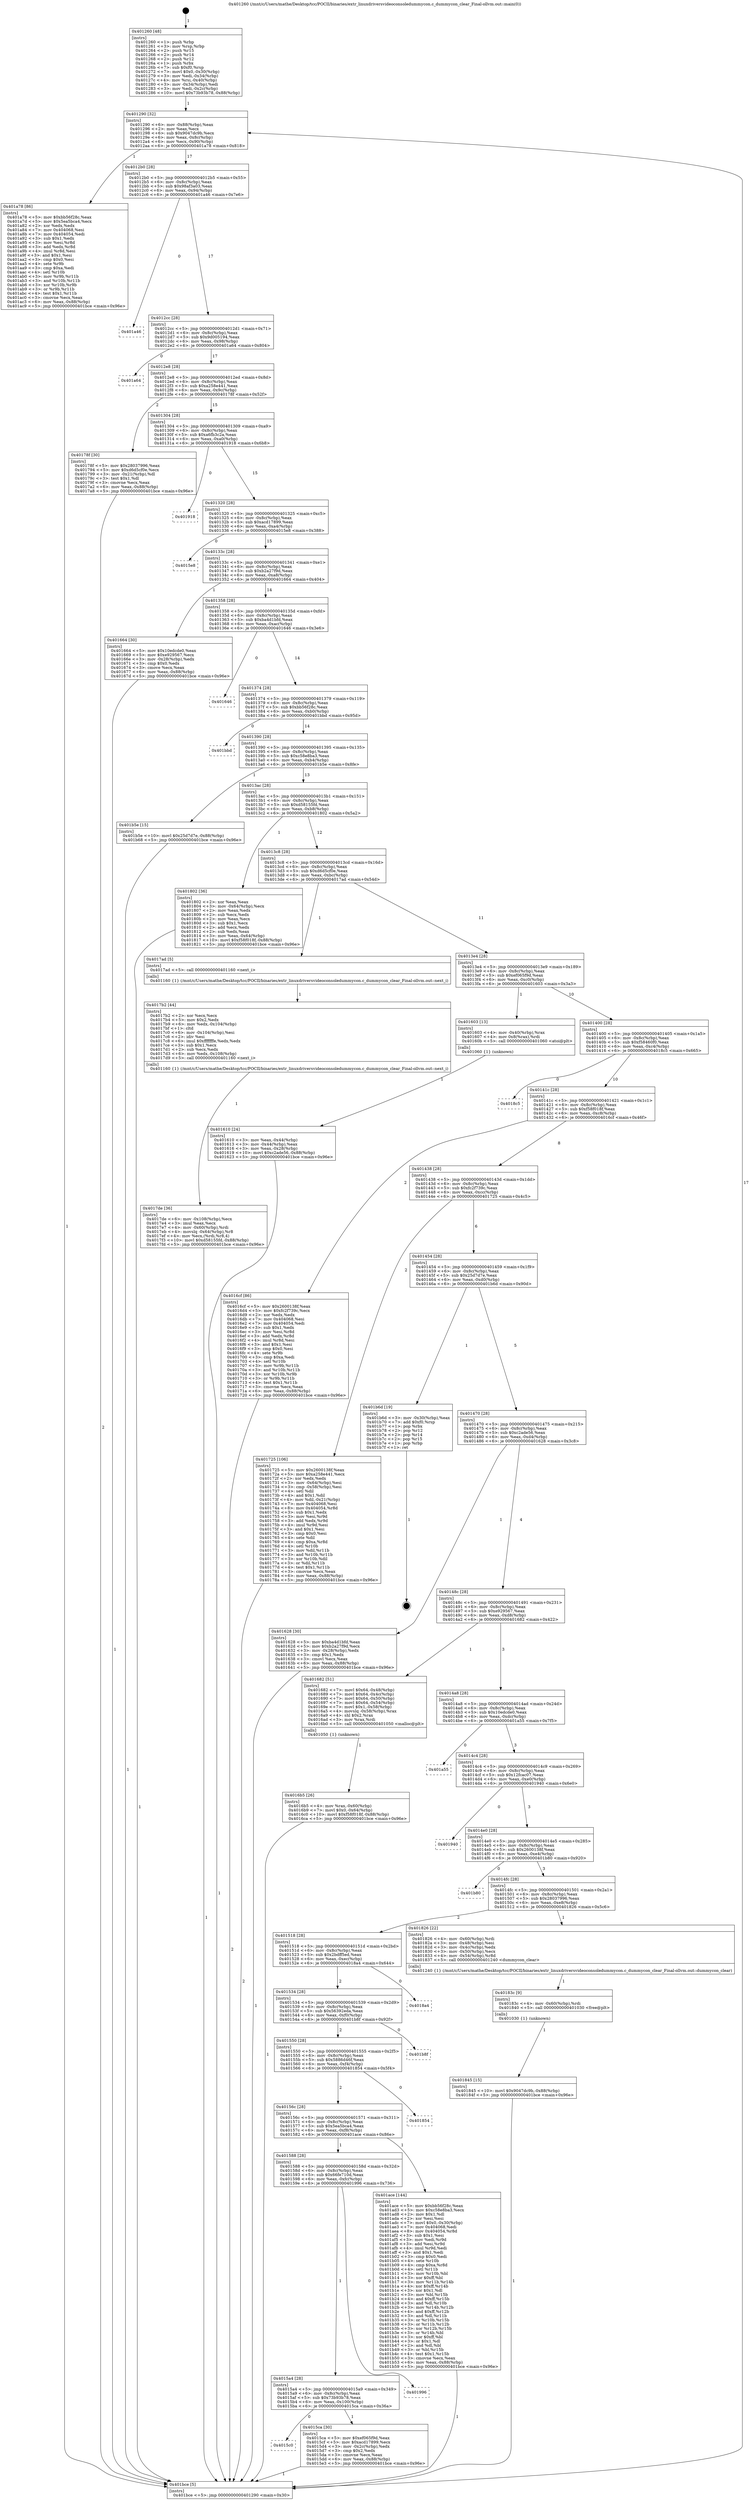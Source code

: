digraph "0x401260" {
  label = "0x401260 (/mnt/c/Users/mathe/Desktop/tcc/POCII/binaries/extr_linuxdriversvideoconsoledummycon.c_dummycon_clear_Final-ollvm.out::main(0))"
  labelloc = "t"
  node[shape=record]

  Entry [label="",width=0.3,height=0.3,shape=circle,fillcolor=black,style=filled]
  "0x401290" [label="{
     0x401290 [32]\l
     | [instrs]\l
     &nbsp;&nbsp;0x401290 \<+6\>: mov -0x88(%rbp),%eax\l
     &nbsp;&nbsp;0x401296 \<+2\>: mov %eax,%ecx\l
     &nbsp;&nbsp;0x401298 \<+6\>: sub $0x9047dc9b,%ecx\l
     &nbsp;&nbsp;0x40129e \<+6\>: mov %eax,-0x8c(%rbp)\l
     &nbsp;&nbsp;0x4012a4 \<+6\>: mov %ecx,-0x90(%rbp)\l
     &nbsp;&nbsp;0x4012aa \<+6\>: je 0000000000401a78 \<main+0x818\>\l
  }"]
  "0x401a78" [label="{
     0x401a78 [86]\l
     | [instrs]\l
     &nbsp;&nbsp;0x401a78 \<+5\>: mov $0xbb56f28c,%eax\l
     &nbsp;&nbsp;0x401a7d \<+5\>: mov $0x5ea5bca4,%ecx\l
     &nbsp;&nbsp;0x401a82 \<+2\>: xor %edx,%edx\l
     &nbsp;&nbsp;0x401a84 \<+7\>: mov 0x404068,%esi\l
     &nbsp;&nbsp;0x401a8b \<+7\>: mov 0x404054,%edi\l
     &nbsp;&nbsp;0x401a92 \<+3\>: sub $0x1,%edx\l
     &nbsp;&nbsp;0x401a95 \<+3\>: mov %esi,%r8d\l
     &nbsp;&nbsp;0x401a98 \<+3\>: add %edx,%r8d\l
     &nbsp;&nbsp;0x401a9b \<+4\>: imul %r8d,%esi\l
     &nbsp;&nbsp;0x401a9f \<+3\>: and $0x1,%esi\l
     &nbsp;&nbsp;0x401aa2 \<+3\>: cmp $0x0,%esi\l
     &nbsp;&nbsp;0x401aa5 \<+4\>: sete %r9b\l
     &nbsp;&nbsp;0x401aa9 \<+3\>: cmp $0xa,%edi\l
     &nbsp;&nbsp;0x401aac \<+4\>: setl %r10b\l
     &nbsp;&nbsp;0x401ab0 \<+3\>: mov %r9b,%r11b\l
     &nbsp;&nbsp;0x401ab3 \<+3\>: and %r10b,%r11b\l
     &nbsp;&nbsp;0x401ab6 \<+3\>: xor %r10b,%r9b\l
     &nbsp;&nbsp;0x401ab9 \<+3\>: or %r9b,%r11b\l
     &nbsp;&nbsp;0x401abc \<+4\>: test $0x1,%r11b\l
     &nbsp;&nbsp;0x401ac0 \<+3\>: cmovne %ecx,%eax\l
     &nbsp;&nbsp;0x401ac3 \<+6\>: mov %eax,-0x88(%rbp)\l
     &nbsp;&nbsp;0x401ac9 \<+5\>: jmp 0000000000401bce \<main+0x96e\>\l
  }"]
  "0x4012b0" [label="{
     0x4012b0 [28]\l
     | [instrs]\l
     &nbsp;&nbsp;0x4012b0 \<+5\>: jmp 00000000004012b5 \<main+0x55\>\l
     &nbsp;&nbsp;0x4012b5 \<+6\>: mov -0x8c(%rbp),%eax\l
     &nbsp;&nbsp;0x4012bb \<+5\>: sub $0x98af3a03,%eax\l
     &nbsp;&nbsp;0x4012c0 \<+6\>: mov %eax,-0x94(%rbp)\l
     &nbsp;&nbsp;0x4012c6 \<+6\>: je 0000000000401a46 \<main+0x7e6\>\l
  }"]
  Exit [label="",width=0.3,height=0.3,shape=circle,fillcolor=black,style=filled,peripheries=2]
  "0x401a46" [label="{
     0x401a46\l
  }", style=dashed]
  "0x4012cc" [label="{
     0x4012cc [28]\l
     | [instrs]\l
     &nbsp;&nbsp;0x4012cc \<+5\>: jmp 00000000004012d1 \<main+0x71\>\l
     &nbsp;&nbsp;0x4012d1 \<+6\>: mov -0x8c(%rbp),%eax\l
     &nbsp;&nbsp;0x4012d7 \<+5\>: sub $0x9d005194,%eax\l
     &nbsp;&nbsp;0x4012dc \<+6\>: mov %eax,-0x98(%rbp)\l
     &nbsp;&nbsp;0x4012e2 \<+6\>: je 0000000000401a64 \<main+0x804\>\l
  }"]
  "0x401845" [label="{
     0x401845 [15]\l
     | [instrs]\l
     &nbsp;&nbsp;0x401845 \<+10\>: movl $0x9047dc9b,-0x88(%rbp)\l
     &nbsp;&nbsp;0x40184f \<+5\>: jmp 0000000000401bce \<main+0x96e\>\l
  }"]
  "0x401a64" [label="{
     0x401a64\l
  }", style=dashed]
  "0x4012e8" [label="{
     0x4012e8 [28]\l
     | [instrs]\l
     &nbsp;&nbsp;0x4012e8 \<+5\>: jmp 00000000004012ed \<main+0x8d\>\l
     &nbsp;&nbsp;0x4012ed \<+6\>: mov -0x8c(%rbp),%eax\l
     &nbsp;&nbsp;0x4012f3 \<+5\>: sub $0xa258e441,%eax\l
     &nbsp;&nbsp;0x4012f8 \<+6\>: mov %eax,-0x9c(%rbp)\l
     &nbsp;&nbsp;0x4012fe \<+6\>: je 000000000040178f \<main+0x52f\>\l
  }"]
  "0x40183c" [label="{
     0x40183c [9]\l
     | [instrs]\l
     &nbsp;&nbsp;0x40183c \<+4\>: mov -0x60(%rbp),%rdi\l
     &nbsp;&nbsp;0x401840 \<+5\>: call 0000000000401030 \<free@plt\>\l
     | [calls]\l
     &nbsp;&nbsp;0x401030 \{1\} (unknown)\l
  }"]
  "0x40178f" [label="{
     0x40178f [30]\l
     | [instrs]\l
     &nbsp;&nbsp;0x40178f \<+5\>: mov $0x28037996,%eax\l
     &nbsp;&nbsp;0x401794 \<+5\>: mov $0xd6d5cf0e,%ecx\l
     &nbsp;&nbsp;0x401799 \<+3\>: mov -0x21(%rbp),%dl\l
     &nbsp;&nbsp;0x40179c \<+3\>: test $0x1,%dl\l
     &nbsp;&nbsp;0x40179f \<+3\>: cmovne %ecx,%eax\l
     &nbsp;&nbsp;0x4017a2 \<+6\>: mov %eax,-0x88(%rbp)\l
     &nbsp;&nbsp;0x4017a8 \<+5\>: jmp 0000000000401bce \<main+0x96e\>\l
  }"]
  "0x401304" [label="{
     0x401304 [28]\l
     | [instrs]\l
     &nbsp;&nbsp;0x401304 \<+5\>: jmp 0000000000401309 \<main+0xa9\>\l
     &nbsp;&nbsp;0x401309 \<+6\>: mov -0x8c(%rbp),%eax\l
     &nbsp;&nbsp;0x40130f \<+5\>: sub $0xa6fb3c2a,%eax\l
     &nbsp;&nbsp;0x401314 \<+6\>: mov %eax,-0xa0(%rbp)\l
     &nbsp;&nbsp;0x40131a \<+6\>: je 0000000000401918 \<main+0x6b8\>\l
  }"]
  "0x4017de" [label="{
     0x4017de [36]\l
     | [instrs]\l
     &nbsp;&nbsp;0x4017de \<+6\>: mov -0x108(%rbp),%ecx\l
     &nbsp;&nbsp;0x4017e4 \<+3\>: imul %eax,%ecx\l
     &nbsp;&nbsp;0x4017e7 \<+4\>: mov -0x60(%rbp),%rdi\l
     &nbsp;&nbsp;0x4017eb \<+4\>: movslq -0x64(%rbp),%r8\l
     &nbsp;&nbsp;0x4017ef \<+4\>: mov %ecx,(%rdi,%r8,4)\l
     &nbsp;&nbsp;0x4017f3 \<+10\>: movl $0xd58155fd,-0x88(%rbp)\l
     &nbsp;&nbsp;0x4017fd \<+5\>: jmp 0000000000401bce \<main+0x96e\>\l
  }"]
  "0x401918" [label="{
     0x401918\l
  }", style=dashed]
  "0x401320" [label="{
     0x401320 [28]\l
     | [instrs]\l
     &nbsp;&nbsp;0x401320 \<+5\>: jmp 0000000000401325 \<main+0xc5\>\l
     &nbsp;&nbsp;0x401325 \<+6\>: mov -0x8c(%rbp),%eax\l
     &nbsp;&nbsp;0x40132b \<+5\>: sub $0xacd17899,%eax\l
     &nbsp;&nbsp;0x401330 \<+6\>: mov %eax,-0xa4(%rbp)\l
     &nbsp;&nbsp;0x401336 \<+6\>: je 00000000004015e8 \<main+0x388\>\l
  }"]
  "0x4017b2" [label="{
     0x4017b2 [44]\l
     | [instrs]\l
     &nbsp;&nbsp;0x4017b2 \<+2\>: xor %ecx,%ecx\l
     &nbsp;&nbsp;0x4017b4 \<+5\>: mov $0x2,%edx\l
     &nbsp;&nbsp;0x4017b9 \<+6\>: mov %edx,-0x104(%rbp)\l
     &nbsp;&nbsp;0x4017bf \<+1\>: cltd\l
     &nbsp;&nbsp;0x4017c0 \<+6\>: mov -0x104(%rbp),%esi\l
     &nbsp;&nbsp;0x4017c6 \<+2\>: idiv %esi\l
     &nbsp;&nbsp;0x4017c8 \<+6\>: imul $0xfffffffe,%edx,%edx\l
     &nbsp;&nbsp;0x4017ce \<+3\>: sub $0x1,%ecx\l
     &nbsp;&nbsp;0x4017d1 \<+2\>: sub %ecx,%edx\l
     &nbsp;&nbsp;0x4017d3 \<+6\>: mov %edx,-0x108(%rbp)\l
     &nbsp;&nbsp;0x4017d9 \<+5\>: call 0000000000401160 \<next_i\>\l
     | [calls]\l
     &nbsp;&nbsp;0x401160 \{1\} (/mnt/c/Users/mathe/Desktop/tcc/POCII/binaries/extr_linuxdriversvideoconsoledummycon.c_dummycon_clear_Final-ollvm.out::next_i)\l
  }"]
  "0x4015e8" [label="{
     0x4015e8\l
  }", style=dashed]
  "0x40133c" [label="{
     0x40133c [28]\l
     | [instrs]\l
     &nbsp;&nbsp;0x40133c \<+5\>: jmp 0000000000401341 \<main+0xe1\>\l
     &nbsp;&nbsp;0x401341 \<+6\>: mov -0x8c(%rbp),%eax\l
     &nbsp;&nbsp;0x401347 \<+5\>: sub $0xb2a27f9d,%eax\l
     &nbsp;&nbsp;0x40134c \<+6\>: mov %eax,-0xa8(%rbp)\l
     &nbsp;&nbsp;0x401352 \<+6\>: je 0000000000401664 \<main+0x404\>\l
  }"]
  "0x4016b5" [label="{
     0x4016b5 [26]\l
     | [instrs]\l
     &nbsp;&nbsp;0x4016b5 \<+4\>: mov %rax,-0x60(%rbp)\l
     &nbsp;&nbsp;0x4016b9 \<+7\>: movl $0x0,-0x64(%rbp)\l
     &nbsp;&nbsp;0x4016c0 \<+10\>: movl $0xf58f018f,-0x88(%rbp)\l
     &nbsp;&nbsp;0x4016ca \<+5\>: jmp 0000000000401bce \<main+0x96e\>\l
  }"]
  "0x401664" [label="{
     0x401664 [30]\l
     | [instrs]\l
     &nbsp;&nbsp;0x401664 \<+5\>: mov $0x10edcde0,%eax\l
     &nbsp;&nbsp;0x401669 \<+5\>: mov $0xe929567,%ecx\l
     &nbsp;&nbsp;0x40166e \<+3\>: mov -0x28(%rbp),%edx\l
     &nbsp;&nbsp;0x401671 \<+3\>: cmp $0x0,%edx\l
     &nbsp;&nbsp;0x401674 \<+3\>: cmove %ecx,%eax\l
     &nbsp;&nbsp;0x401677 \<+6\>: mov %eax,-0x88(%rbp)\l
     &nbsp;&nbsp;0x40167d \<+5\>: jmp 0000000000401bce \<main+0x96e\>\l
  }"]
  "0x401358" [label="{
     0x401358 [28]\l
     | [instrs]\l
     &nbsp;&nbsp;0x401358 \<+5\>: jmp 000000000040135d \<main+0xfd\>\l
     &nbsp;&nbsp;0x40135d \<+6\>: mov -0x8c(%rbp),%eax\l
     &nbsp;&nbsp;0x401363 \<+5\>: sub $0xba4d1bfd,%eax\l
     &nbsp;&nbsp;0x401368 \<+6\>: mov %eax,-0xac(%rbp)\l
     &nbsp;&nbsp;0x40136e \<+6\>: je 0000000000401646 \<main+0x3e6\>\l
  }"]
  "0x401610" [label="{
     0x401610 [24]\l
     | [instrs]\l
     &nbsp;&nbsp;0x401610 \<+3\>: mov %eax,-0x44(%rbp)\l
     &nbsp;&nbsp;0x401613 \<+3\>: mov -0x44(%rbp),%eax\l
     &nbsp;&nbsp;0x401616 \<+3\>: mov %eax,-0x28(%rbp)\l
     &nbsp;&nbsp;0x401619 \<+10\>: movl $0xc2ade56,-0x88(%rbp)\l
     &nbsp;&nbsp;0x401623 \<+5\>: jmp 0000000000401bce \<main+0x96e\>\l
  }"]
  "0x401646" [label="{
     0x401646\l
  }", style=dashed]
  "0x401374" [label="{
     0x401374 [28]\l
     | [instrs]\l
     &nbsp;&nbsp;0x401374 \<+5\>: jmp 0000000000401379 \<main+0x119\>\l
     &nbsp;&nbsp;0x401379 \<+6\>: mov -0x8c(%rbp),%eax\l
     &nbsp;&nbsp;0x40137f \<+5\>: sub $0xbb56f28c,%eax\l
     &nbsp;&nbsp;0x401384 \<+6\>: mov %eax,-0xb0(%rbp)\l
     &nbsp;&nbsp;0x40138a \<+6\>: je 0000000000401bbd \<main+0x95d\>\l
  }"]
  "0x401260" [label="{
     0x401260 [48]\l
     | [instrs]\l
     &nbsp;&nbsp;0x401260 \<+1\>: push %rbp\l
     &nbsp;&nbsp;0x401261 \<+3\>: mov %rsp,%rbp\l
     &nbsp;&nbsp;0x401264 \<+2\>: push %r15\l
     &nbsp;&nbsp;0x401266 \<+2\>: push %r14\l
     &nbsp;&nbsp;0x401268 \<+2\>: push %r12\l
     &nbsp;&nbsp;0x40126a \<+1\>: push %rbx\l
     &nbsp;&nbsp;0x40126b \<+7\>: sub $0xf0,%rsp\l
     &nbsp;&nbsp;0x401272 \<+7\>: movl $0x0,-0x30(%rbp)\l
     &nbsp;&nbsp;0x401279 \<+3\>: mov %edi,-0x34(%rbp)\l
     &nbsp;&nbsp;0x40127c \<+4\>: mov %rsi,-0x40(%rbp)\l
     &nbsp;&nbsp;0x401280 \<+3\>: mov -0x34(%rbp),%edi\l
     &nbsp;&nbsp;0x401283 \<+3\>: mov %edi,-0x2c(%rbp)\l
     &nbsp;&nbsp;0x401286 \<+10\>: movl $0x73b93b78,-0x88(%rbp)\l
  }"]
  "0x401bbd" [label="{
     0x401bbd\l
  }", style=dashed]
  "0x401390" [label="{
     0x401390 [28]\l
     | [instrs]\l
     &nbsp;&nbsp;0x401390 \<+5\>: jmp 0000000000401395 \<main+0x135\>\l
     &nbsp;&nbsp;0x401395 \<+6\>: mov -0x8c(%rbp),%eax\l
     &nbsp;&nbsp;0x40139b \<+5\>: sub $0xc58e8ba3,%eax\l
     &nbsp;&nbsp;0x4013a0 \<+6\>: mov %eax,-0xb4(%rbp)\l
     &nbsp;&nbsp;0x4013a6 \<+6\>: je 0000000000401b5e \<main+0x8fe\>\l
  }"]
  "0x401bce" [label="{
     0x401bce [5]\l
     | [instrs]\l
     &nbsp;&nbsp;0x401bce \<+5\>: jmp 0000000000401290 \<main+0x30\>\l
  }"]
  "0x401b5e" [label="{
     0x401b5e [15]\l
     | [instrs]\l
     &nbsp;&nbsp;0x401b5e \<+10\>: movl $0x25d7d7e,-0x88(%rbp)\l
     &nbsp;&nbsp;0x401b68 \<+5\>: jmp 0000000000401bce \<main+0x96e\>\l
  }"]
  "0x4013ac" [label="{
     0x4013ac [28]\l
     | [instrs]\l
     &nbsp;&nbsp;0x4013ac \<+5\>: jmp 00000000004013b1 \<main+0x151\>\l
     &nbsp;&nbsp;0x4013b1 \<+6\>: mov -0x8c(%rbp),%eax\l
     &nbsp;&nbsp;0x4013b7 \<+5\>: sub $0xd58155fd,%eax\l
     &nbsp;&nbsp;0x4013bc \<+6\>: mov %eax,-0xb8(%rbp)\l
     &nbsp;&nbsp;0x4013c2 \<+6\>: je 0000000000401802 \<main+0x5a2\>\l
  }"]
  "0x4015c0" [label="{
     0x4015c0\l
  }", style=dashed]
  "0x401802" [label="{
     0x401802 [36]\l
     | [instrs]\l
     &nbsp;&nbsp;0x401802 \<+2\>: xor %eax,%eax\l
     &nbsp;&nbsp;0x401804 \<+3\>: mov -0x64(%rbp),%ecx\l
     &nbsp;&nbsp;0x401807 \<+2\>: mov %eax,%edx\l
     &nbsp;&nbsp;0x401809 \<+2\>: sub %ecx,%edx\l
     &nbsp;&nbsp;0x40180b \<+2\>: mov %eax,%ecx\l
     &nbsp;&nbsp;0x40180d \<+3\>: sub $0x1,%ecx\l
     &nbsp;&nbsp;0x401810 \<+2\>: add %ecx,%edx\l
     &nbsp;&nbsp;0x401812 \<+2\>: sub %edx,%eax\l
     &nbsp;&nbsp;0x401814 \<+3\>: mov %eax,-0x64(%rbp)\l
     &nbsp;&nbsp;0x401817 \<+10\>: movl $0xf58f018f,-0x88(%rbp)\l
     &nbsp;&nbsp;0x401821 \<+5\>: jmp 0000000000401bce \<main+0x96e\>\l
  }"]
  "0x4013c8" [label="{
     0x4013c8 [28]\l
     | [instrs]\l
     &nbsp;&nbsp;0x4013c8 \<+5\>: jmp 00000000004013cd \<main+0x16d\>\l
     &nbsp;&nbsp;0x4013cd \<+6\>: mov -0x8c(%rbp),%eax\l
     &nbsp;&nbsp;0x4013d3 \<+5\>: sub $0xd6d5cf0e,%eax\l
     &nbsp;&nbsp;0x4013d8 \<+6\>: mov %eax,-0xbc(%rbp)\l
     &nbsp;&nbsp;0x4013de \<+6\>: je 00000000004017ad \<main+0x54d\>\l
  }"]
  "0x4015ca" [label="{
     0x4015ca [30]\l
     | [instrs]\l
     &nbsp;&nbsp;0x4015ca \<+5\>: mov $0xef065f9d,%eax\l
     &nbsp;&nbsp;0x4015cf \<+5\>: mov $0xacd17899,%ecx\l
     &nbsp;&nbsp;0x4015d4 \<+3\>: mov -0x2c(%rbp),%edx\l
     &nbsp;&nbsp;0x4015d7 \<+3\>: cmp $0x2,%edx\l
     &nbsp;&nbsp;0x4015da \<+3\>: cmovne %ecx,%eax\l
     &nbsp;&nbsp;0x4015dd \<+6\>: mov %eax,-0x88(%rbp)\l
     &nbsp;&nbsp;0x4015e3 \<+5\>: jmp 0000000000401bce \<main+0x96e\>\l
  }"]
  "0x4017ad" [label="{
     0x4017ad [5]\l
     | [instrs]\l
     &nbsp;&nbsp;0x4017ad \<+5\>: call 0000000000401160 \<next_i\>\l
     | [calls]\l
     &nbsp;&nbsp;0x401160 \{1\} (/mnt/c/Users/mathe/Desktop/tcc/POCII/binaries/extr_linuxdriversvideoconsoledummycon.c_dummycon_clear_Final-ollvm.out::next_i)\l
  }"]
  "0x4013e4" [label="{
     0x4013e4 [28]\l
     | [instrs]\l
     &nbsp;&nbsp;0x4013e4 \<+5\>: jmp 00000000004013e9 \<main+0x189\>\l
     &nbsp;&nbsp;0x4013e9 \<+6\>: mov -0x8c(%rbp),%eax\l
     &nbsp;&nbsp;0x4013ef \<+5\>: sub $0xef065f9d,%eax\l
     &nbsp;&nbsp;0x4013f4 \<+6\>: mov %eax,-0xc0(%rbp)\l
     &nbsp;&nbsp;0x4013fa \<+6\>: je 0000000000401603 \<main+0x3a3\>\l
  }"]
  "0x4015a4" [label="{
     0x4015a4 [28]\l
     | [instrs]\l
     &nbsp;&nbsp;0x4015a4 \<+5\>: jmp 00000000004015a9 \<main+0x349\>\l
     &nbsp;&nbsp;0x4015a9 \<+6\>: mov -0x8c(%rbp),%eax\l
     &nbsp;&nbsp;0x4015af \<+5\>: sub $0x73b93b78,%eax\l
     &nbsp;&nbsp;0x4015b4 \<+6\>: mov %eax,-0x100(%rbp)\l
     &nbsp;&nbsp;0x4015ba \<+6\>: je 00000000004015ca \<main+0x36a\>\l
  }"]
  "0x401603" [label="{
     0x401603 [13]\l
     | [instrs]\l
     &nbsp;&nbsp;0x401603 \<+4\>: mov -0x40(%rbp),%rax\l
     &nbsp;&nbsp;0x401607 \<+4\>: mov 0x8(%rax),%rdi\l
     &nbsp;&nbsp;0x40160b \<+5\>: call 0000000000401060 \<atoi@plt\>\l
     | [calls]\l
     &nbsp;&nbsp;0x401060 \{1\} (unknown)\l
  }"]
  "0x401400" [label="{
     0x401400 [28]\l
     | [instrs]\l
     &nbsp;&nbsp;0x401400 \<+5\>: jmp 0000000000401405 \<main+0x1a5\>\l
     &nbsp;&nbsp;0x401405 \<+6\>: mov -0x8c(%rbp),%eax\l
     &nbsp;&nbsp;0x40140b \<+5\>: sub $0xf58460f0,%eax\l
     &nbsp;&nbsp;0x401410 \<+6\>: mov %eax,-0xc4(%rbp)\l
     &nbsp;&nbsp;0x401416 \<+6\>: je 00000000004018c5 \<main+0x665\>\l
  }"]
  "0x401996" [label="{
     0x401996\l
  }", style=dashed]
  "0x4018c5" [label="{
     0x4018c5\l
  }", style=dashed]
  "0x40141c" [label="{
     0x40141c [28]\l
     | [instrs]\l
     &nbsp;&nbsp;0x40141c \<+5\>: jmp 0000000000401421 \<main+0x1c1\>\l
     &nbsp;&nbsp;0x401421 \<+6\>: mov -0x8c(%rbp),%eax\l
     &nbsp;&nbsp;0x401427 \<+5\>: sub $0xf58f018f,%eax\l
     &nbsp;&nbsp;0x40142c \<+6\>: mov %eax,-0xc8(%rbp)\l
     &nbsp;&nbsp;0x401432 \<+6\>: je 00000000004016cf \<main+0x46f\>\l
  }"]
  "0x401588" [label="{
     0x401588 [28]\l
     | [instrs]\l
     &nbsp;&nbsp;0x401588 \<+5\>: jmp 000000000040158d \<main+0x32d\>\l
     &nbsp;&nbsp;0x40158d \<+6\>: mov -0x8c(%rbp),%eax\l
     &nbsp;&nbsp;0x401593 \<+5\>: sub $0x66fe710d,%eax\l
     &nbsp;&nbsp;0x401598 \<+6\>: mov %eax,-0xfc(%rbp)\l
     &nbsp;&nbsp;0x40159e \<+6\>: je 0000000000401996 \<main+0x736\>\l
  }"]
  "0x4016cf" [label="{
     0x4016cf [86]\l
     | [instrs]\l
     &nbsp;&nbsp;0x4016cf \<+5\>: mov $0x2600138f,%eax\l
     &nbsp;&nbsp;0x4016d4 \<+5\>: mov $0xfc2f739c,%ecx\l
     &nbsp;&nbsp;0x4016d9 \<+2\>: xor %edx,%edx\l
     &nbsp;&nbsp;0x4016db \<+7\>: mov 0x404068,%esi\l
     &nbsp;&nbsp;0x4016e2 \<+7\>: mov 0x404054,%edi\l
     &nbsp;&nbsp;0x4016e9 \<+3\>: sub $0x1,%edx\l
     &nbsp;&nbsp;0x4016ec \<+3\>: mov %esi,%r8d\l
     &nbsp;&nbsp;0x4016ef \<+3\>: add %edx,%r8d\l
     &nbsp;&nbsp;0x4016f2 \<+4\>: imul %r8d,%esi\l
     &nbsp;&nbsp;0x4016f6 \<+3\>: and $0x1,%esi\l
     &nbsp;&nbsp;0x4016f9 \<+3\>: cmp $0x0,%esi\l
     &nbsp;&nbsp;0x4016fc \<+4\>: sete %r9b\l
     &nbsp;&nbsp;0x401700 \<+3\>: cmp $0xa,%edi\l
     &nbsp;&nbsp;0x401703 \<+4\>: setl %r10b\l
     &nbsp;&nbsp;0x401707 \<+3\>: mov %r9b,%r11b\l
     &nbsp;&nbsp;0x40170a \<+3\>: and %r10b,%r11b\l
     &nbsp;&nbsp;0x40170d \<+3\>: xor %r10b,%r9b\l
     &nbsp;&nbsp;0x401710 \<+3\>: or %r9b,%r11b\l
     &nbsp;&nbsp;0x401713 \<+4\>: test $0x1,%r11b\l
     &nbsp;&nbsp;0x401717 \<+3\>: cmovne %ecx,%eax\l
     &nbsp;&nbsp;0x40171a \<+6\>: mov %eax,-0x88(%rbp)\l
     &nbsp;&nbsp;0x401720 \<+5\>: jmp 0000000000401bce \<main+0x96e\>\l
  }"]
  "0x401438" [label="{
     0x401438 [28]\l
     | [instrs]\l
     &nbsp;&nbsp;0x401438 \<+5\>: jmp 000000000040143d \<main+0x1dd\>\l
     &nbsp;&nbsp;0x40143d \<+6\>: mov -0x8c(%rbp),%eax\l
     &nbsp;&nbsp;0x401443 \<+5\>: sub $0xfc2f739c,%eax\l
     &nbsp;&nbsp;0x401448 \<+6\>: mov %eax,-0xcc(%rbp)\l
     &nbsp;&nbsp;0x40144e \<+6\>: je 0000000000401725 \<main+0x4c5\>\l
  }"]
  "0x401ace" [label="{
     0x401ace [144]\l
     | [instrs]\l
     &nbsp;&nbsp;0x401ace \<+5\>: mov $0xbb56f28c,%eax\l
     &nbsp;&nbsp;0x401ad3 \<+5\>: mov $0xc58e8ba3,%ecx\l
     &nbsp;&nbsp;0x401ad8 \<+2\>: mov $0x1,%dl\l
     &nbsp;&nbsp;0x401ada \<+2\>: xor %esi,%esi\l
     &nbsp;&nbsp;0x401adc \<+7\>: movl $0x0,-0x30(%rbp)\l
     &nbsp;&nbsp;0x401ae3 \<+7\>: mov 0x404068,%edi\l
     &nbsp;&nbsp;0x401aea \<+8\>: mov 0x404054,%r8d\l
     &nbsp;&nbsp;0x401af2 \<+3\>: sub $0x1,%esi\l
     &nbsp;&nbsp;0x401af5 \<+3\>: mov %edi,%r9d\l
     &nbsp;&nbsp;0x401af8 \<+3\>: add %esi,%r9d\l
     &nbsp;&nbsp;0x401afb \<+4\>: imul %r9d,%edi\l
     &nbsp;&nbsp;0x401aff \<+3\>: and $0x1,%edi\l
     &nbsp;&nbsp;0x401b02 \<+3\>: cmp $0x0,%edi\l
     &nbsp;&nbsp;0x401b05 \<+4\>: sete %r10b\l
     &nbsp;&nbsp;0x401b09 \<+4\>: cmp $0xa,%r8d\l
     &nbsp;&nbsp;0x401b0d \<+4\>: setl %r11b\l
     &nbsp;&nbsp;0x401b11 \<+3\>: mov %r10b,%bl\l
     &nbsp;&nbsp;0x401b14 \<+3\>: xor $0xff,%bl\l
     &nbsp;&nbsp;0x401b17 \<+3\>: mov %r11b,%r14b\l
     &nbsp;&nbsp;0x401b1a \<+4\>: xor $0xff,%r14b\l
     &nbsp;&nbsp;0x401b1e \<+3\>: xor $0x1,%dl\l
     &nbsp;&nbsp;0x401b21 \<+3\>: mov %bl,%r15b\l
     &nbsp;&nbsp;0x401b24 \<+4\>: and $0xff,%r15b\l
     &nbsp;&nbsp;0x401b28 \<+3\>: and %dl,%r10b\l
     &nbsp;&nbsp;0x401b2b \<+3\>: mov %r14b,%r12b\l
     &nbsp;&nbsp;0x401b2e \<+4\>: and $0xff,%r12b\l
     &nbsp;&nbsp;0x401b32 \<+3\>: and %dl,%r11b\l
     &nbsp;&nbsp;0x401b35 \<+3\>: or %r10b,%r15b\l
     &nbsp;&nbsp;0x401b38 \<+3\>: or %r11b,%r12b\l
     &nbsp;&nbsp;0x401b3b \<+3\>: xor %r12b,%r15b\l
     &nbsp;&nbsp;0x401b3e \<+3\>: or %r14b,%bl\l
     &nbsp;&nbsp;0x401b41 \<+3\>: xor $0xff,%bl\l
     &nbsp;&nbsp;0x401b44 \<+3\>: or $0x1,%dl\l
     &nbsp;&nbsp;0x401b47 \<+2\>: and %dl,%bl\l
     &nbsp;&nbsp;0x401b49 \<+3\>: or %bl,%r15b\l
     &nbsp;&nbsp;0x401b4c \<+4\>: test $0x1,%r15b\l
     &nbsp;&nbsp;0x401b50 \<+3\>: cmovne %ecx,%eax\l
     &nbsp;&nbsp;0x401b53 \<+6\>: mov %eax,-0x88(%rbp)\l
     &nbsp;&nbsp;0x401b59 \<+5\>: jmp 0000000000401bce \<main+0x96e\>\l
  }"]
  "0x401725" [label="{
     0x401725 [106]\l
     | [instrs]\l
     &nbsp;&nbsp;0x401725 \<+5\>: mov $0x2600138f,%eax\l
     &nbsp;&nbsp;0x40172a \<+5\>: mov $0xa258e441,%ecx\l
     &nbsp;&nbsp;0x40172f \<+2\>: xor %edx,%edx\l
     &nbsp;&nbsp;0x401731 \<+3\>: mov -0x64(%rbp),%esi\l
     &nbsp;&nbsp;0x401734 \<+3\>: cmp -0x58(%rbp),%esi\l
     &nbsp;&nbsp;0x401737 \<+4\>: setl %dil\l
     &nbsp;&nbsp;0x40173b \<+4\>: and $0x1,%dil\l
     &nbsp;&nbsp;0x40173f \<+4\>: mov %dil,-0x21(%rbp)\l
     &nbsp;&nbsp;0x401743 \<+7\>: mov 0x404068,%esi\l
     &nbsp;&nbsp;0x40174a \<+8\>: mov 0x404054,%r8d\l
     &nbsp;&nbsp;0x401752 \<+3\>: sub $0x1,%edx\l
     &nbsp;&nbsp;0x401755 \<+3\>: mov %esi,%r9d\l
     &nbsp;&nbsp;0x401758 \<+3\>: add %edx,%r9d\l
     &nbsp;&nbsp;0x40175b \<+4\>: imul %r9d,%esi\l
     &nbsp;&nbsp;0x40175f \<+3\>: and $0x1,%esi\l
     &nbsp;&nbsp;0x401762 \<+3\>: cmp $0x0,%esi\l
     &nbsp;&nbsp;0x401765 \<+4\>: sete %dil\l
     &nbsp;&nbsp;0x401769 \<+4\>: cmp $0xa,%r8d\l
     &nbsp;&nbsp;0x40176d \<+4\>: setl %r10b\l
     &nbsp;&nbsp;0x401771 \<+3\>: mov %dil,%r11b\l
     &nbsp;&nbsp;0x401774 \<+3\>: and %r10b,%r11b\l
     &nbsp;&nbsp;0x401777 \<+3\>: xor %r10b,%dil\l
     &nbsp;&nbsp;0x40177a \<+3\>: or %dil,%r11b\l
     &nbsp;&nbsp;0x40177d \<+4\>: test $0x1,%r11b\l
     &nbsp;&nbsp;0x401781 \<+3\>: cmovne %ecx,%eax\l
     &nbsp;&nbsp;0x401784 \<+6\>: mov %eax,-0x88(%rbp)\l
     &nbsp;&nbsp;0x40178a \<+5\>: jmp 0000000000401bce \<main+0x96e\>\l
  }"]
  "0x401454" [label="{
     0x401454 [28]\l
     | [instrs]\l
     &nbsp;&nbsp;0x401454 \<+5\>: jmp 0000000000401459 \<main+0x1f9\>\l
     &nbsp;&nbsp;0x401459 \<+6\>: mov -0x8c(%rbp),%eax\l
     &nbsp;&nbsp;0x40145f \<+5\>: sub $0x25d7d7e,%eax\l
     &nbsp;&nbsp;0x401464 \<+6\>: mov %eax,-0xd0(%rbp)\l
     &nbsp;&nbsp;0x40146a \<+6\>: je 0000000000401b6d \<main+0x90d\>\l
  }"]
  "0x40156c" [label="{
     0x40156c [28]\l
     | [instrs]\l
     &nbsp;&nbsp;0x40156c \<+5\>: jmp 0000000000401571 \<main+0x311\>\l
     &nbsp;&nbsp;0x401571 \<+6\>: mov -0x8c(%rbp),%eax\l
     &nbsp;&nbsp;0x401577 \<+5\>: sub $0x5ea5bca4,%eax\l
     &nbsp;&nbsp;0x40157c \<+6\>: mov %eax,-0xf8(%rbp)\l
     &nbsp;&nbsp;0x401582 \<+6\>: je 0000000000401ace \<main+0x86e\>\l
  }"]
  "0x401b6d" [label="{
     0x401b6d [19]\l
     | [instrs]\l
     &nbsp;&nbsp;0x401b6d \<+3\>: mov -0x30(%rbp),%eax\l
     &nbsp;&nbsp;0x401b70 \<+7\>: add $0xf0,%rsp\l
     &nbsp;&nbsp;0x401b77 \<+1\>: pop %rbx\l
     &nbsp;&nbsp;0x401b78 \<+2\>: pop %r12\l
     &nbsp;&nbsp;0x401b7a \<+2\>: pop %r14\l
     &nbsp;&nbsp;0x401b7c \<+2\>: pop %r15\l
     &nbsp;&nbsp;0x401b7e \<+1\>: pop %rbp\l
     &nbsp;&nbsp;0x401b7f \<+1\>: ret\l
  }"]
  "0x401470" [label="{
     0x401470 [28]\l
     | [instrs]\l
     &nbsp;&nbsp;0x401470 \<+5\>: jmp 0000000000401475 \<main+0x215\>\l
     &nbsp;&nbsp;0x401475 \<+6\>: mov -0x8c(%rbp),%eax\l
     &nbsp;&nbsp;0x40147b \<+5\>: sub $0xc2ade56,%eax\l
     &nbsp;&nbsp;0x401480 \<+6\>: mov %eax,-0xd4(%rbp)\l
     &nbsp;&nbsp;0x401486 \<+6\>: je 0000000000401628 \<main+0x3c8\>\l
  }"]
  "0x401854" [label="{
     0x401854\l
  }", style=dashed]
  "0x401628" [label="{
     0x401628 [30]\l
     | [instrs]\l
     &nbsp;&nbsp;0x401628 \<+5\>: mov $0xba4d1bfd,%eax\l
     &nbsp;&nbsp;0x40162d \<+5\>: mov $0xb2a27f9d,%ecx\l
     &nbsp;&nbsp;0x401632 \<+3\>: mov -0x28(%rbp),%edx\l
     &nbsp;&nbsp;0x401635 \<+3\>: cmp $0x1,%edx\l
     &nbsp;&nbsp;0x401638 \<+3\>: cmovl %ecx,%eax\l
     &nbsp;&nbsp;0x40163b \<+6\>: mov %eax,-0x88(%rbp)\l
     &nbsp;&nbsp;0x401641 \<+5\>: jmp 0000000000401bce \<main+0x96e\>\l
  }"]
  "0x40148c" [label="{
     0x40148c [28]\l
     | [instrs]\l
     &nbsp;&nbsp;0x40148c \<+5\>: jmp 0000000000401491 \<main+0x231\>\l
     &nbsp;&nbsp;0x401491 \<+6\>: mov -0x8c(%rbp),%eax\l
     &nbsp;&nbsp;0x401497 \<+5\>: sub $0xe929567,%eax\l
     &nbsp;&nbsp;0x40149c \<+6\>: mov %eax,-0xd8(%rbp)\l
     &nbsp;&nbsp;0x4014a2 \<+6\>: je 0000000000401682 \<main+0x422\>\l
  }"]
  "0x401550" [label="{
     0x401550 [28]\l
     | [instrs]\l
     &nbsp;&nbsp;0x401550 \<+5\>: jmp 0000000000401555 \<main+0x2f5\>\l
     &nbsp;&nbsp;0x401555 \<+6\>: mov -0x8c(%rbp),%eax\l
     &nbsp;&nbsp;0x40155b \<+5\>: sub $0x5886d46f,%eax\l
     &nbsp;&nbsp;0x401560 \<+6\>: mov %eax,-0xf4(%rbp)\l
     &nbsp;&nbsp;0x401566 \<+6\>: je 0000000000401854 \<main+0x5f4\>\l
  }"]
  "0x401682" [label="{
     0x401682 [51]\l
     | [instrs]\l
     &nbsp;&nbsp;0x401682 \<+7\>: movl $0x64,-0x48(%rbp)\l
     &nbsp;&nbsp;0x401689 \<+7\>: movl $0x64,-0x4c(%rbp)\l
     &nbsp;&nbsp;0x401690 \<+7\>: movl $0x64,-0x50(%rbp)\l
     &nbsp;&nbsp;0x401697 \<+7\>: movl $0x64,-0x54(%rbp)\l
     &nbsp;&nbsp;0x40169e \<+7\>: movl $0x1,-0x58(%rbp)\l
     &nbsp;&nbsp;0x4016a5 \<+4\>: movslq -0x58(%rbp),%rax\l
     &nbsp;&nbsp;0x4016a9 \<+4\>: shl $0x2,%rax\l
     &nbsp;&nbsp;0x4016ad \<+3\>: mov %rax,%rdi\l
     &nbsp;&nbsp;0x4016b0 \<+5\>: call 0000000000401050 \<malloc@plt\>\l
     | [calls]\l
     &nbsp;&nbsp;0x401050 \{1\} (unknown)\l
  }"]
  "0x4014a8" [label="{
     0x4014a8 [28]\l
     | [instrs]\l
     &nbsp;&nbsp;0x4014a8 \<+5\>: jmp 00000000004014ad \<main+0x24d\>\l
     &nbsp;&nbsp;0x4014ad \<+6\>: mov -0x8c(%rbp),%eax\l
     &nbsp;&nbsp;0x4014b3 \<+5\>: sub $0x10edcde0,%eax\l
     &nbsp;&nbsp;0x4014b8 \<+6\>: mov %eax,-0xdc(%rbp)\l
     &nbsp;&nbsp;0x4014be \<+6\>: je 0000000000401a55 \<main+0x7f5\>\l
  }"]
  "0x401b8f" [label="{
     0x401b8f\l
  }", style=dashed]
  "0x401a55" [label="{
     0x401a55\l
  }", style=dashed]
  "0x4014c4" [label="{
     0x4014c4 [28]\l
     | [instrs]\l
     &nbsp;&nbsp;0x4014c4 \<+5\>: jmp 00000000004014c9 \<main+0x269\>\l
     &nbsp;&nbsp;0x4014c9 \<+6\>: mov -0x8c(%rbp),%eax\l
     &nbsp;&nbsp;0x4014cf \<+5\>: sub $0x12fcac07,%eax\l
     &nbsp;&nbsp;0x4014d4 \<+6\>: mov %eax,-0xe0(%rbp)\l
     &nbsp;&nbsp;0x4014da \<+6\>: je 0000000000401940 \<main+0x6e0\>\l
  }"]
  "0x401534" [label="{
     0x401534 [28]\l
     | [instrs]\l
     &nbsp;&nbsp;0x401534 \<+5\>: jmp 0000000000401539 \<main+0x2d9\>\l
     &nbsp;&nbsp;0x401539 \<+6\>: mov -0x8c(%rbp),%eax\l
     &nbsp;&nbsp;0x40153f \<+5\>: sub $0x56392eda,%eax\l
     &nbsp;&nbsp;0x401544 \<+6\>: mov %eax,-0xf0(%rbp)\l
     &nbsp;&nbsp;0x40154a \<+6\>: je 0000000000401b8f \<main+0x92f\>\l
  }"]
  "0x401940" [label="{
     0x401940\l
  }", style=dashed]
  "0x4014e0" [label="{
     0x4014e0 [28]\l
     | [instrs]\l
     &nbsp;&nbsp;0x4014e0 \<+5\>: jmp 00000000004014e5 \<main+0x285\>\l
     &nbsp;&nbsp;0x4014e5 \<+6\>: mov -0x8c(%rbp),%eax\l
     &nbsp;&nbsp;0x4014eb \<+5\>: sub $0x2600138f,%eax\l
     &nbsp;&nbsp;0x4014f0 \<+6\>: mov %eax,-0xe4(%rbp)\l
     &nbsp;&nbsp;0x4014f6 \<+6\>: je 0000000000401b80 \<main+0x920\>\l
  }"]
  "0x4018a4" [label="{
     0x4018a4\l
  }", style=dashed]
  "0x401b80" [label="{
     0x401b80\l
  }", style=dashed]
  "0x4014fc" [label="{
     0x4014fc [28]\l
     | [instrs]\l
     &nbsp;&nbsp;0x4014fc \<+5\>: jmp 0000000000401501 \<main+0x2a1\>\l
     &nbsp;&nbsp;0x401501 \<+6\>: mov -0x8c(%rbp),%eax\l
     &nbsp;&nbsp;0x401507 \<+5\>: sub $0x28037996,%eax\l
     &nbsp;&nbsp;0x40150c \<+6\>: mov %eax,-0xe8(%rbp)\l
     &nbsp;&nbsp;0x401512 \<+6\>: je 0000000000401826 \<main+0x5c6\>\l
  }"]
  "0x401518" [label="{
     0x401518 [28]\l
     | [instrs]\l
     &nbsp;&nbsp;0x401518 \<+5\>: jmp 000000000040151d \<main+0x2bd\>\l
     &nbsp;&nbsp;0x40151d \<+6\>: mov -0x8c(%rbp),%eax\l
     &nbsp;&nbsp;0x401523 \<+5\>: sub $0x2bdff5ed,%eax\l
     &nbsp;&nbsp;0x401528 \<+6\>: mov %eax,-0xec(%rbp)\l
     &nbsp;&nbsp;0x40152e \<+6\>: je 00000000004018a4 \<main+0x644\>\l
  }"]
  "0x401826" [label="{
     0x401826 [22]\l
     | [instrs]\l
     &nbsp;&nbsp;0x401826 \<+4\>: mov -0x60(%rbp),%rdi\l
     &nbsp;&nbsp;0x40182a \<+3\>: mov -0x48(%rbp),%esi\l
     &nbsp;&nbsp;0x40182d \<+3\>: mov -0x4c(%rbp),%edx\l
     &nbsp;&nbsp;0x401830 \<+3\>: mov -0x50(%rbp),%ecx\l
     &nbsp;&nbsp;0x401833 \<+4\>: mov -0x54(%rbp),%r8d\l
     &nbsp;&nbsp;0x401837 \<+5\>: call 0000000000401240 \<dummycon_clear\>\l
     | [calls]\l
     &nbsp;&nbsp;0x401240 \{1\} (/mnt/c/Users/mathe/Desktop/tcc/POCII/binaries/extr_linuxdriversvideoconsoledummycon.c_dummycon_clear_Final-ollvm.out::dummycon_clear)\l
  }"]
  Entry -> "0x401260" [label=" 1"]
  "0x401290" -> "0x401a78" [label=" 1"]
  "0x401290" -> "0x4012b0" [label=" 17"]
  "0x401b6d" -> Exit [label=" 1"]
  "0x4012b0" -> "0x401a46" [label=" 0"]
  "0x4012b0" -> "0x4012cc" [label=" 17"]
  "0x401b5e" -> "0x401bce" [label=" 1"]
  "0x4012cc" -> "0x401a64" [label=" 0"]
  "0x4012cc" -> "0x4012e8" [label=" 17"]
  "0x401ace" -> "0x401bce" [label=" 1"]
  "0x4012e8" -> "0x40178f" [label=" 2"]
  "0x4012e8" -> "0x401304" [label=" 15"]
  "0x401a78" -> "0x401bce" [label=" 1"]
  "0x401304" -> "0x401918" [label=" 0"]
  "0x401304" -> "0x401320" [label=" 15"]
  "0x401845" -> "0x401bce" [label=" 1"]
  "0x401320" -> "0x4015e8" [label=" 0"]
  "0x401320" -> "0x40133c" [label=" 15"]
  "0x40183c" -> "0x401845" [label=" 1"]
  "0x40133c" -> "0x401664" [label=" 1"]
  "0x40133c" -> "0x401358" [label=" 14"]
  "0x401826" -> "0x40183c" [label=" 1"]
  "0x401358" -> "0x401646" [label=" 0"]
  "0x401358" -> "0x401374" [label=" 14"]
  "0x401802" -> "0x401bce" [label=" 1"]
  "0x401374" -> "0x401bbd" [label=" 0"]
  "0x401374" -> "0x401390" [label=" 14"]
  "0x4017de" -> "0x401bce" [label=" 1"]
  "0x401390" -> "0x401b5e" [label=" 1"]
  "0x401390" -> "0x4013ac" [label=" 13"]
  "0x4017b2" -> "0x4017de" [label=" 1"]
  "0x4013ac" -> "0x401802" [label=" 1"]
  "0x4013ac" -> "0x4013c8" [label=" 12"]
  "0x4017ad" -> "0x4017b2" [label=" 1"]
  "0x4013c8" -> "0x4017ad" [label=" 1"]
  "0x4013c8" -> "0x4013e4" [label=" 11"]
  "0x40178f" -> "0x401bce" [label=" 2"]
  "0x4013e4" -> "0x401603" [label=" 1"]
  "0x4013e4" -> "0x401400" [label=" 10"]
  "0x4016cf" -> "0x401bce" [label=" 2"]
  "0x401400" -> "0x4018c5" [label=" 0"]
  "0x401400" -> "0x40141c" [label=" 10"]
  "0x4016b5" -> "0x401bce" [label=" 1"]
  "0x40141c" -> "0x4016cf" [label=" 2"]
  "0x40141c" -> "0x401438" [label=" 8"]
  "0x401664" -> "0x401bce" [label=" 1"]
  "0x401438" -> "0x401725" [label=" 2"]
  "0x401438" -> "0x401454" [label=" 6"]
  "0x401628" -> "0x401bce" [label=" 1"]
  "0x401454" -> "0x401b6d" [label=" 1"]
  "0x401454" -> "0x401470" [label=" 5"]
  "0x401603" -> "0x401610" [label=" 1"]
  "0x401470" -> "0x401628" [label=" 1"]
  "0x401470" -> "0x40148c" [label=" 4"]
  "0x401bce" -> "0x401290" [label=" 17"]
  "0x40148c" -> "0x401682" [label=" 1"]
  "0x40148c" -> "0x4014a8" [label=" 3"]
  "0x4015ca" -> "0x401bce" [label=" 1"]
  "0x4014a8" -> "0x401a55" [label=" 0"]
  "0x4014a8" -> "0x4014c4" [label=" 3"]
  "0x4015a4" -> "0x4015c0" [label=" 0"]
  "0x4014c4" -> "0x401940" [label=" 0"]
  "0x4014c4" -> "0x4014e0" [label=" 3"]
  "0x401725" -> "0x401bce" [label=" 2"]
  "0x4014e0" -> "0x401b80" [label=" 0"]
  "0x4014e0" -> "0x4014fc" [label=" 3"]
  "0x401588" -> "0x4015a4" [label=" 1"]
  "0x4014fc" -> "0x401826" [label=" 1"]
  "0x4014fc" -> "0x401518" [label=" 2"]
  "0x401588" -> "0x401996" [label=" 0"]
  "0x401518" -> "0x4018a4" [label=" 0"]
  "0x401518" -> "0x401534" [label=" 2"]
  "0x4015a4" -> "0x4015ca" [label=" 1"]
  "0x401534" -> "0x401b8f" [label=" 0"]
  "0x401534" -> "0x401550" [label=" 2"]
  "0x401260" -> "0x401290" [label=" 1"]
  "0x401550" -> "0x401854" [label=" 0"]
  "0x401550" -> "0x40156c" [label=" 2"]
  "0x401610" -> "0x401bce" [label=" 1"]
  "0x40156c" -> "0x401ace" [label=" 1"]
  "0x40156c" -> "0x401588" [label=" 1"]
  "0x401682" -> "0x4016b5" [label=" 1"]
}
